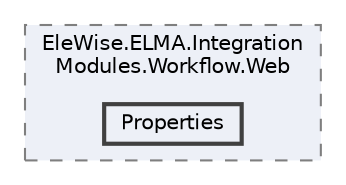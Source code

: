 digraph "Web/Modules/EleWise.ELMA.IntegrationModules.Workflow.Web/Properties"
{
 // LATEX_PDF_SIZE
  bgcolor="transparent";
  edge [fontname=Helvetica,fontsize=10,labelfontname=Helvetica,labelfontsize=10];
  node [fontname=Helvetica,fontsize=10,shape=box,height=0.2,width=0.4];
  compound=true
  subgraph clusterdir_224ef24b0816d16862a2e9d2830ce901 {
    graph [ bgcolor="#edf0f7", pencolor="grey50", label="EleWise.ELMA.Integration\lModules.Workflow.Web", fontname=Helvetica,fontsize=10 style="filled,dashed", URL="dir_224ef24b0816d16862a2e9d2830ce901.html",tooltip=""]
  dir_04b20732b6a13ad23f02cbd4cd4f6058 [label="Properties", fillcolor="#edf0f7", color="grey25", style="filled,bold", URL="dir_04b20732b6a13ad23f02cbd4cd4f6058.html",tooltip=""];
  }
}
